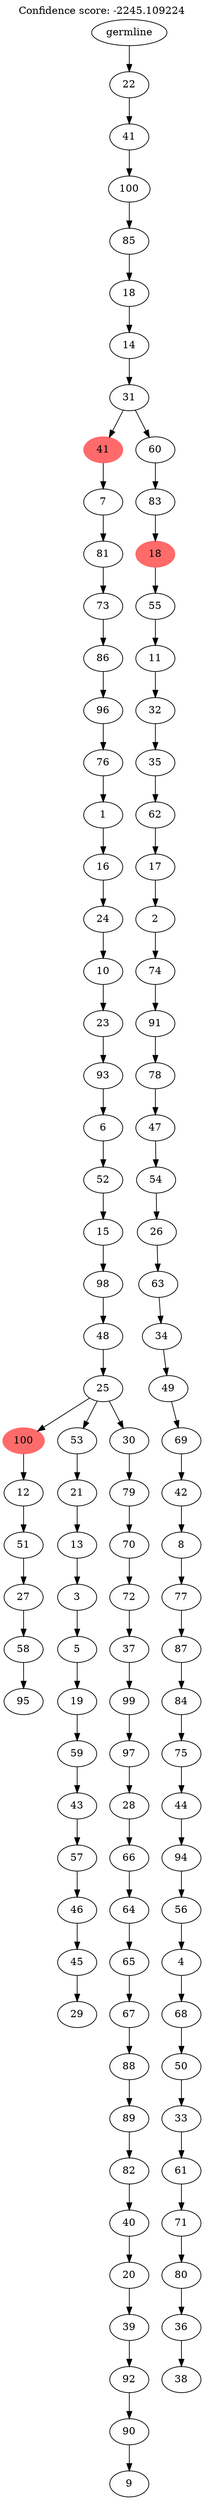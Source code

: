 digraph g {
	"102" -> "103";
	"103" [label="95"];
	"101" -> "102";
	"102" [label="58"];
	"100" -> "101";
	"101" [label="27"];
	"99" -> "100";
	"100" [label="51"];
	"98" -> "99";
	"99" [label="12"];
	"96" -> "97";
	"97" [label="29"];
	"95" -> "96";
	"96" [label="45"];
	"94" -> "95";
	"95" [label="46"];
	"93" -> "94";
	"94" [label="57"];
	"92" -> "93";
	"93" [label="43"];
	"91" -> "92";
	"92" [label="59"];
	"90" -> "91";
	"91" [label="19"];
	"89" -> "90";
	"90" [label="5"];
	"88" -> "89";
	"89" [label="3"];
	"87" -> "88";
	"88" [label="13"];
	"86" -> "87";
	"87" [label="21"];
	"84" -> "85";
	"85" [label="9"];
	"83" -> "84";
	"84" [label="90"];
	"82" -> "83";
	"83" [label="92"];
	"81" -> "82";
	"82" [label="39"];
	"80" -> "81";
	"81" [label="20"];
	"79" -> "80";
	"80" [label="40"];
	"78" -> "79";
	"79" [label="82"];
	"77" -> "78";
	"78" [label="89"];
	"76" -> "77";
	"77" [label="88"];
	"75" -> "76";
	"76" [label="67"];
	"74" -> "75";
	"75" [label="65"];
	"73" -> "74";
	"74" [label="64"];
	"72" -> "73";
	"73" [label="66"];
	"71" -> "72";
	"72" [label="28"];
	"70" -> "71";
	"71" [label="97"];
	"69" -> "70";
	"70" [label="99"];
	"68" -> "69";
	"69" [label="37"];
	"67" -> "68";
	"68" [label="72"];
	"66" -> "67";
	"67" [label="70"];
	"65" -> "66";
	"66" [label="79"];
	"64" -> "65";
	"65" [label="30"];
	"64" -> "86";
	"86" [label="53"];
	"64" -> "98";
	"98" [color=indianred1, style=filled, label="100"];
	"63" -> "64";
	"64" [label="25"];
	"62" -> "63";
	"63" [label="48"];
	"61" -> "62";
	"62" [label="98"];
	"60" -> "61";
	"61" [label="15"];
	"59" -> "60";
	"60" [label="52"];
	"58" -> "59";
	"59" [label="6"];
	"57" -> "58";
	"58" [label="93"];
	"56" -> "57";
	"57" [label="23"];
	"55" -> "56";
	"56" [label="10"];
	"54" -> "55";
	"55" [label="24"];
	"53" -> "54";
	"54" [label="16"];
	"52" -> "53";
	"53" [label="1"];
	"51" -> "52";
	"52" [label="76"];
	"50" -> "51";
	"51" [label="96"];
	"49" -> "50";
	"50" [label="86"];
	"48" -> "49";
	"49" [label="73"];
	"47" -> "48";
	"48" [label="81"];
	"46" -> "47";
	"47" [label="7"];
	"44" -> "45";
	"45" [label="38"];
	"43" -> "44";
	"44" [label="36"];
	"42" -> "43";
	"43" [label="80"];
	"41" -> "42";
	"42" [label="71"];
	"40" -> "41";
	"41" [label="61"];
	"39" -> "40";
	"40" [label="33"];
	"38" -> "39";
	"39" [label="50"];
	"37" -> "38";
	"38" [label="68"];
	"36" -> "37";
	"37" [label="4"];
	"35" -> "36";
	"36" [label="56"];
	"34" -> "35";
	"35" [label="94"];
	"33" -> "34";
	"34" [label="44"];
	"32" -> "33";
	"33" [label="75"];
	"31" -> "32";
	"32" [label="84"];
	"30" -> "31";
	"31" [label="87"];
	"29" -> "30";
	"30" [label="77"];
	"28" -> "29";
	"29" [label="8"];
	"27" -> "28";
	"28" [label="42"];
	"26" -> "27";
	"27" [label="69"];
	"25" -> "26";
	"26" [label="49"];
	"24" -> "25";
	"25" [label="34"];
	"23" -> "24";
	"24" [label="63"];
	"22" -> "23";
	"23" [label="26"];
	"21" -> "22";
	"22" [label="54"];
	"20" -> "21";
	"21" [label="47"];
	"19" -> "20";
	"20" [label="78"];
	"18" -> "19";
	"19" [label="91"];
	"17" -> "18";
	"18" [label="74"];
	"16" -> "17";
	"17" [label="2"];
	"15" -> "16";
	"16" [label="17"];
	"14" -> "15";
	"15" [label="62"];
	"13" -> "14";
	"14" [label="35"];
	"12" -> "13";
	"13" [label="32"];
	"11" -> "12";
	"12" [label="11"];
	"10" -> "11";
	"11" [label="55"];
	"9" -> "10";
	"10" [color=indianred1, style=filled, label="18"];
	"8" -> "9";
	"9" [label="83"];
	"7" -> "8";
	"8" [label="60"];
	"7" -> "46";
	"46" [color=indianred1, style=filled, label="41"];
	"6" -> "7";
	"7" [label="31"];
	"5" -> "6";
	"6" [label="14"];
	"4" -> "5";
	"5" [label="18"];
	"3" -> "4";
	"4" [label="85"];
	"2" -> "3";
	"3" [label="100"];
	"1" -> "2";
	"2" [label="41"];
	"0" -> "1";
	"1" [label="22"];
	"0" [label="germline"];
	labelloc="t";
	label="Confidence score: -2245.109224";
}

